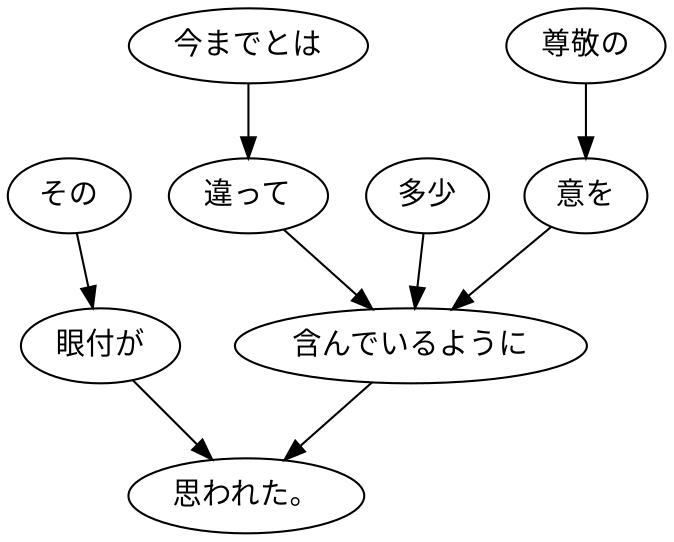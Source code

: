 digraph graph381 {
	node0 [label="その"];
	node1 [label="眼付が"];
	node2 [label="今までとは"];
	node3 [label="違って"];
	node4 [label="多少"];
	node5 [label="尊敬の"];
	node6 [label="意を"];
	node7 [label="含んでいるように"];
	node8 [label="思われた。"];
	node0 -> node1;
	node1 -> node8;
	node2 -> node3;
	node3 -> node7;
	node4 -> node7;
	node5 -> node6;
	node6 -> node7;
	node7 -> node8;
}
